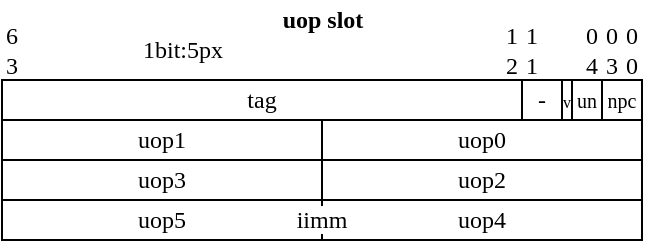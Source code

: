 <?xml version="1.0"?>
<mxfile version="18.1.3">
  <diagram id="UbBcftxOWnzCqY7cNw6h" name="Page-1">
    <mxGraphModel dx="2" dy="1" grid="1" gridSize="10" guides="1" tooltips="1" connect="1" arrows="1" fold="1" page="1" pageScale="1" pageWidth="850" pageHeight="1100" math="0" shadow="0">
      <root>
        <mxCell id="0"/>
        <mxCell id="1" parent="0"/>
        <mxCell id="IQn3oVnuThHGhUpThT8S-1" value="tag" style="rounded=0;whiteSpace=wrap;html=1;fontFamily=mono;" parent="1" vertex="1">
          <mxGeometry x="80" y="80" width="260" height="20" as="geometry"/>
        </mxCell>
        <mxCell id="IQn3oVnuThHGhUpThT8S-2" value="1bit:5px" style="text;html=1;align=center;verticalAlign=middle;resizable=0;points=[];autosize=1;strokeColor=none;fillColor=none;fontFamily=mono;" parent="1" vertex="1">
          <mxGeometry x="135" y="55" width="70" height="20" as="geometry"/>
        </mxCell>
        <mxCell id="IQn3oVnuThHGhUpThT8S-3" value="6&lt;br&gt;3" style="text;html=1;align=left;verticalAlign=middle;resizable=0;points=[];autosize=1;strokeColor=none;fillColor=none;fontFamily=mono;" parent="1" vertex="1">
          <mxGeometry x="80" y="50" width="20" height="30" as="geometry"/>
        </mxCell>
        <mxCell id="IQn3oVnuThHGhUpThT8S-4" value="&lt;font style=&quot;font-size: 10px;&quot;&gt;npc&lt;/font&gt;" style="rounded=0;whiteSpace=wrap;html=1;fontFamily=mono;" parent="1" vertex="1">
          <mxGeometry x="380" y="80" width="20" height="20" as="geometry"/>
        </mxCell>
        <mxCell id="IQn3oVnuThHGhUpThT8S-5" value="-" style="rounded=0;whiteSpace=wrap;html=1;fontFamily=mono;" parent="1" vertex="1">
          <mxGeometry x="340" y="80" width="20" height="20" as="geometry"/>
        </mxCell>
        <mxCell id="IQn3oVnuThHGhUpThT8S-6" value="1&lt;br&gt;2" style="text;html=1;align=left;verticalAlign=middle;resizable=0;points=[];autosize=1;strokeColor=none;fillColor=none;fontFamily=mono;" parent="1" vertex="1">
          <mxGeometry x="330" y="50" width="20" height="30" as="geometry"/>
        </mxCell>
        <mxCell id="IQn3oVnuThHGhUpThT8S-7" value="1&lt;br&gt;1" style="text;html=1;align=left;verticalAlign=middle;resizable=0;points=[];autosize=1;strokeColor=none;fillColor=none;fontFamily=mono;" parent="1" vertex="1">
          <mxGeometry x="340" y="50" width="20" height="30" as="geometry"/>
        </mxCell>
        <mxCell id="IQn3oVnuThHGhUpThT8S-8" value="0&lt;br&gt;4" style="text;html=1;align=left;verticalAlign=middle;resizable=0;points=[];autosize=1;strokeColor=none;fillColor=none;fontFamily=mono;" parent="1" vertex="1">
          <mxGeometry x="370" y="50" width="20" height="30" as="geometry"/>
        </mxCell>
        <mxCell id="IQn3oVnuThHGhUpThT8S-9" value="0&lt;br&gt;3" style="text;html=1;align=left;verticalAlign=middle;resizable=0;points=[];autosize=1;strokeColor=none;fillColor=none;fontFamily=mono;" parent="1" vertex="1">
          <mxGeometry x="380" y="50" width="20" height="30" as="geometry"/>
        </mxCell>
        <mxCell id="IQn3oVnuThHGhUpThT8S-10" value="0&lt;br&gt;0" style="text;html=1;align=left;verticalAlign=middle;resizable=0;points=[];autosize=1;strokeColor=none;fillColor=none;fontFamily=mono;" parent="1" vertex="1">
          <mxGeometry x="390" y="50" width="20" height="30" as="geometry"/>
        </mxCell>
        <mxCell id="IQn3oVnuThHGhUpThT8S-11" value="uop0" style="rounded=0;whiteSpace=wrap;html=1;fontFamily=mono;" parent="1" vertex="1">
          <mxGeometry x="240" y="100" width="160" height="20" as="geometry"/>
        </mxCell>
        <mxCell id="IQn3oVnuThHGhUpThT8S-12" value="uop1" style="rounded=0;whiteSpace=wrap;html=1;fontFamily=mono;" parent="1" vertex="1">
          <mxGeometry x="80" y="100" width="160" height="20" as="geometry"/>
        </mxCell>
        <mxCell id="IQn3oVnuThHGhUpThT8S-13" value="uop2" style="rounded=0;whiteSpace=wrap;html=1;fontFamily=mono;" parent="1" vertex="1">
          <mxGeometry x="240" y="120" width="160" height="20" as="geometry"/>
        </mxCell>
        <mxCell id="IQn3oVnuThHGhUpThT8S-14" value="uop3" style="rounded=0;whiteSpace=wrap;html=1;fontFamily=mono;" parent="1" vertex="1">
          <mxGeometry x="80" y="120" width="160" height="20" as="geometry"/>
        </mxCell>
        <mxCell id="IQn3oVnuThHGhUpThT8S-15" value="iimm" style="rounded=0;whiteSpace=wrap;html=1;fontFamily=mono;" parent="1" vertex="1">
          <mxGeometry x="80" y="140" width="320" height="20" as="geometry"/>
        </mxCell>
        <mxCell id="IQn3oVnuThHGhUpThT8S-16" value="&lt;b&gt;uop slot&lt;/b&gt;" style="text;html=1;align=center;verticalAlign=middle;resizable=0;points=[];autosize=1;strokeColor=none;fillColor=none;fontFamily=mono;" parent="1" vertex="1">
          <mxGeometry x="205" y="40" width="70" height="20" as="geometry"/>
        </mxCell>
        <mxCell id="wIPPXA1LrkD9kVQAp7Af-2" value="uop4" style="rounded=0;whiteSpace=wrap;html=1;fontFamily=mono;fillColor=none;dashed=1;dashPattern=1 4;strokeColor=none;" parent="1" vertex="1">
          <mxGeometry x="240" y="140" width="160" height="20" as="geometry"/>
        </mxCell>
        <mxCell id="wIPPXA1LrkD9kVQAp7Af-3" value="uop5" style="rounded=0;whiteSpace=wrap;html=1;fontFamily=mono;fillColor=none;dashed=1;dashPattern=1 4;strokeColor=none;" parent="1" vertex="1">
          <mxGeometry x="80" y="140" width="160" height="20" as="geometry"/>
        </mxCell>
        <mxCell id="wIPPXA1LrkD9kVQAp7Af-4" value="" style="endArrow=none;html=1;rounded=0;" parent="1" edge="1">
          <mxGeometry width="50" height="50" relative="1" as="geometry">
            <mxPoint x="240" y="160" as="sourcePoint"/>
            <mxPoint x="240" y="157" as="targetPoint"/>
          </mxGeometry>
        </mxCell>
        <mxCell id="wIPPXA1LrkD9kVQAp7Af-5" value="" style="endArrow=none;html=1;rounded=0;" parent="1" edge="1">
          <mxGeometry width="50" height="50" relative="1" as="geometry">
            <mxPoint x="240" y="143" as="sourcePoint"/>
            <mxPoint x="240" y="140" as="targetPoint"/>
          </mxGeometry>
        </mxCell>
        <mxCell id="wIPPXA1LrkD9kVQAp7Af-6" value="&lt;font style=&quot;font-size: 10px;&quot;&gt;un&lt;/font&gt;" style="rounded=0;whiteSpace=wrap;html=1;fontFamily=mono;" parent="1" vertex="1">
          <mxGeometry x="365" y="80" width="15" height="20" as="geometry"/>
        </mxCell>
        <mxCell id="XvkFzXtXo5mlpTNBSdQh-1" value="&lt;font style=&quot;font-size: 8px;&quot;&gt;v&lt;/font&gt;" style="rounded=0;whiteSpace=wrap;html=1;fontFamily=mono;" parent="1" vertex="1">
          <mxGeometry x="360" y="80" width="5" height="20" as="geometry"/>
        </mxCell>
      </root>
    </mxGraphModel>
  </diagram>
</mxfile>
